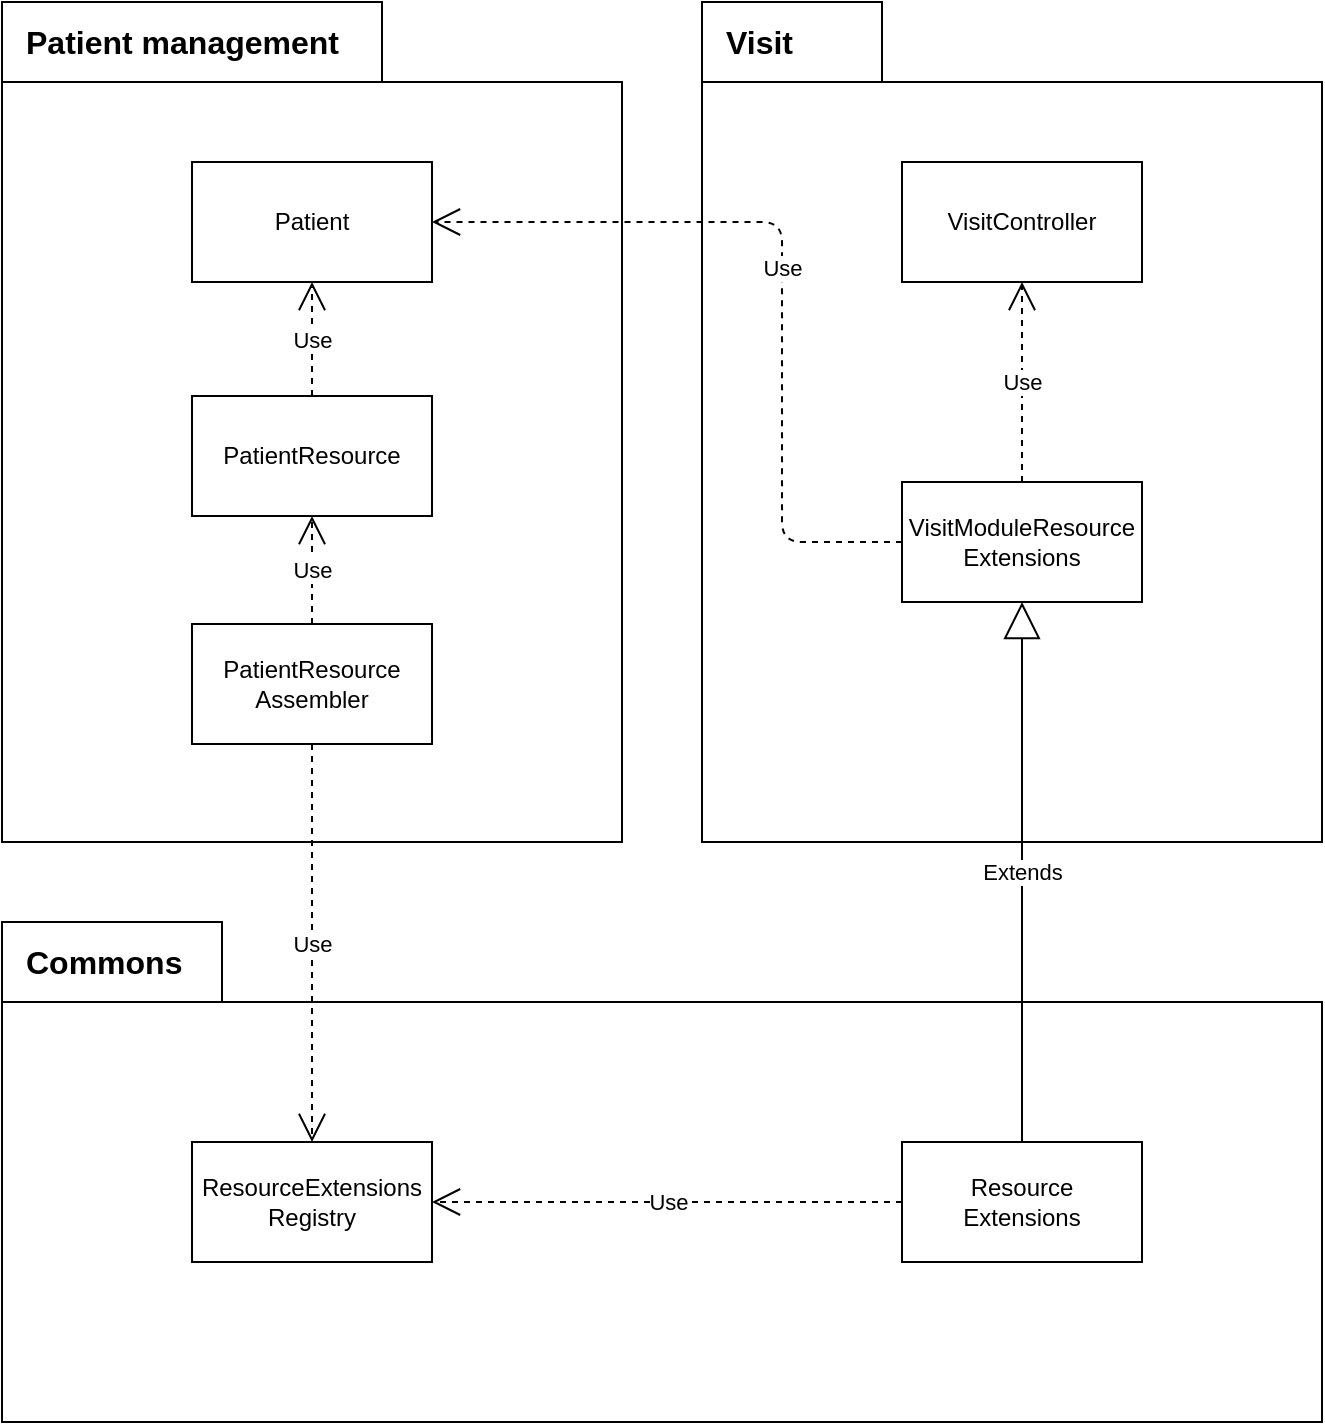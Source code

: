 <mxfile version="14.6.13" type="device"><diagram id="XW5L7o7uIpPn2_f6CyLT" name="Seite-1"><mxGraphModel dx="490" dy="816" grid="1" gridSize="10" guides="1" tooltips="1" connect="1" arrows="1" fold="1" page="1" pageScale="1" pageWidth="827" pageHeight="1169" math="0" shadow="0"><root><mxCell id="0"/><mxCell id="1" parent="0"/><mxCell id="MSswh-YGgw4Ue1GPFjyR-1" value="" style="shape=folder;fontStyle=1;spacingTop=10;tabWidth=190;tabHeight=40;tabPosition=left;html=1;" parent="1" vertex="1"><mxGeometry x="920" y="140" width="310" height="420" as="geometry"/></mxCell><mxCell id="MSswh-YGgw4Ue1GPFjyR-2" value="Patient management" style="text;html=1;strokeColor=none;fillColor=none;align=left;verticalAlign=middle;whiteSpace=wrap;rounded=0;fontStyle=1;fontSize=16;" parent="1" vertex="1"><mxGeometry x="930" y="150" width="160" height="20" as="geometry"/></mxCell><mxCell id="MSswh-YGgw4Ue1GPFjyR-3" value="" style="shape=folder;fontStyle=1;spacingTop=10;tabWidth=90;tabHeight=40;tabPosition=left;html=1;" parent="1" vertex="1"><mxGeometry x="1270" y="140" width="310" height="420" as="geometry"/></mxCell><mxCell id="MSswh-YGgw4Ue1GPFjyR-4" value="Visit" style="text;html=1;strokeColor=none;fillColor=none;align=left;verticalAlign=middle;whiteSpace=wrap;rounded=0;fontStyle=1;fontSize=16;" parent="1" vertex="1"><mxGeometry x="1280" y="150" width="60" height="20" as="geometry"/></mxCell><mxCell id="MSswh-YGgw4Ue1GPFjyR-5" value="" style="shape=folder;fontStyle=1;spacingTop=10;tabWidth=110;tabHeight=40;tabPosition=left;html=1;" parent="1" vertex="1"><mxGeometry x="920" y="600" width="660" height="250" as="geometry"/></mxCell><mxCell id="MSswh-YGgw4Ue1GPFjyR-6" value="Commons" style="text;html=1;strokeColor=none;fillColor=none;align=left;verticalAlign=middle;whiteSpace=wrap;rounded=0;fontStyle=1;fontSize=16;" parent="1" vertex="1"><mxGeometry x="930" y="610" width="60" height="20" as="geometry"/></mxCell><mxCell id="we7dvoedg600XiKa8Tng-1" value="Patient" style="rounded=0;whiteSpace=wrap;html=1;" parent="1" vertex="1"><mxGeometry x="1015" y="220" width="120" height="60" as="geometry"/></mxCell><mxCell id="we7dvoedg600XiKa8Tng-2" value="PatientResource" style="rounded=0;whiteSpace=wrap;html=1;" parent="1" vertex="1"><mxGeometry x="1015" y="337" width="120" height="60" as="geometry"/></mxCell><mxCell id="we7dvoedg600XiKa8Tng-3" value="PatientResource&lt;br&gt;Assembler" style="rounded=0;whiteSpace=wrap;html=1;" parent="1" vertex="1"><mxGeometry x="1015" y="451" width="120" height="60" as="geometry"/></mxCell><mxCell id="we7dvoedg600XiKa8Tng-4" value="ResourceExtensions&lt;br&gt;Registry" style="rounded=0;whiteSpace=wrap;html=1;" parent="1" vertex="1"><mxGeometry x="1015" y="710" width="120" height="60" as="geometry"/></mxCell><mxCell id="we7dvoedg600XiKa8Tng-5" value="Resource&lt;br&gt;Extensions" style="rounded=0;whiteSpace=wrap;html=1;" parent="1" vertex="1"><mxGeometry x="1370" y="710" width="120" height="60" as="geometry"/></mxCell><mxCell id="we7dvoedg600XiKa8Tng-6" value="VisitModuleResource&lt;br&gt;Extensions" style="rounded=0;whiteSpace=wrap;html=1;" parent="1" vertex="1"><mxGeometry x="1370" y="380" width="120" height="60" as="geometry"/></mxCell><mxCell id="we7dvoedg600XiKa8Tng-7" value="Extends" style="endArrow=block;endSize=16;endFill=0;html=1;" parent="1" source="we7dvoedg600XiKa8Tng-5" target="we7dvoedg600XiKa8Tng-6" edge="1"><mxGeometry width="160" relative="1" as="geometry"><mxPoint x="490" y="650" as="sourcePoint"/><mxPoint x="650" y="650" as="targetPoint"/></mxGeometry></mxCell><mxCell id="we7dvoedg600XiKa8Tng-13" value="VisitController" style="rounded=0;whiteSpace=wrap;html=1;" parent="1" vertex="1"><mxGeometry x="1370" y="220" width="120" height="60" as="geometry"/></mxCell><mxCell id="_85JYIQWInY2lklHYwzG-1" value="Use" style="endArrow=open;endSize=12;dashed=1;html=1;fontSize=11;" edge="1" parent="1" source="we7dvoedg600XiKa8Tng-6" target="we7dvoedg600XiKa8Tng-13"><mxGeometry width="160" relative="1" as="geometry"><mxPoint x="1540" y="460" as="sourcePoint"/><mxPoint x="1660" y="350" as="targetPoint"/></mxGeometry></mxCell><mxCell id="_85JYIQWInY2lklHYwzG-2" value="Use" style="endArrow=open;endSize=12;dashed=1;html=1;fontSize=11;fontColor=#000000;" edge="1" parent="1" source="we7dvoedg600XiKa8Tng-2" target="we7dvoedg600XiKa8Tng-1"><mxGeometry width="160" relative="1" as="geometry"><mxPoint x="1680" y="520" as="sourcePoint"/><mxPoint x="1840" y="520" as="targetPoint"/></mxGeometry></mxCell><mxCell id="_85JYIQWInY2lklHYwzG-3" value="Use" style="endArrow=open;endSize=12;dashed=1;html=1;fontSize=11;fontColor=#000000;" edge="1" parent="1" source="we7dvoedg600XiKa8Tng-3" target="we7dvoedg600XiKa8Tng-2"><mxGeometry width="160" relative="1" as="geometry"><mxPoint x="1680" y="577" as="sourcePoint"/><mxPoint x="1840" y="577" as="targetPoint"/></mxGeometry></mxCell><mxCell id="_85JYIQWInY2lklHYwzG-4" value="Use" style="endArrow=open;endSize=12;dashed=1;html=1;fontSize=11;fontColor=#000000;" edge="1" parent="1" source="we7dvoedg600XiKa8Tng-3" target="we7dvoedg600XiKa8Tng-4"><mxGeometry width="160" relative="1" as="geometry"><mxPoint x="1680" y="610" as="sourcePoint"/><mxPoint x="1840" y="610" as="targetPoint"/></mxGeometry></mxCell><mxCell id="_85JYIQWInY2lklHYwzG-5" value="Use" style="endArrow=open;endSize=12;dashed=1;html=1;fontSize=11;fontColor=#000000;" edge="1" parent="1" source="we7dvoedg600XiKa8Tng-5" target="we7dvoedg600XiKa8Tng-4"><mxGeometry width="160" relative="1" as="geometry"><mxPoint x="1680" y="710" as="sourcePoint"/><mxPoint x="1840" y="710" as="targetPoint"/></mxGeometry></mxCell><mxCell id="_85JYIQWInY2lklHYwzG-6" value="Use" style="endArrow=open;endSize=12;dashed=1;html=1;fontSize=11;fontColor=#000000;" edge="1" parent="1" source="we7dvoedg600XiKa8Tng-6" target="we7dvoedg600XiKa8Tng-1"><mxGeometry width="160" relative="1" as="geometry"><mxPoint x="1610" y="510" as="sourcePoint"/><mxPoint x="1770" y="510" as="targetPoint"/><Array as="points"><mxPoint x="1310" y="410"/><mxPoint x="1310" y="250"/></Array></mxGeometry></mxCell></root></mxGraphModel></diagram></mxfile>